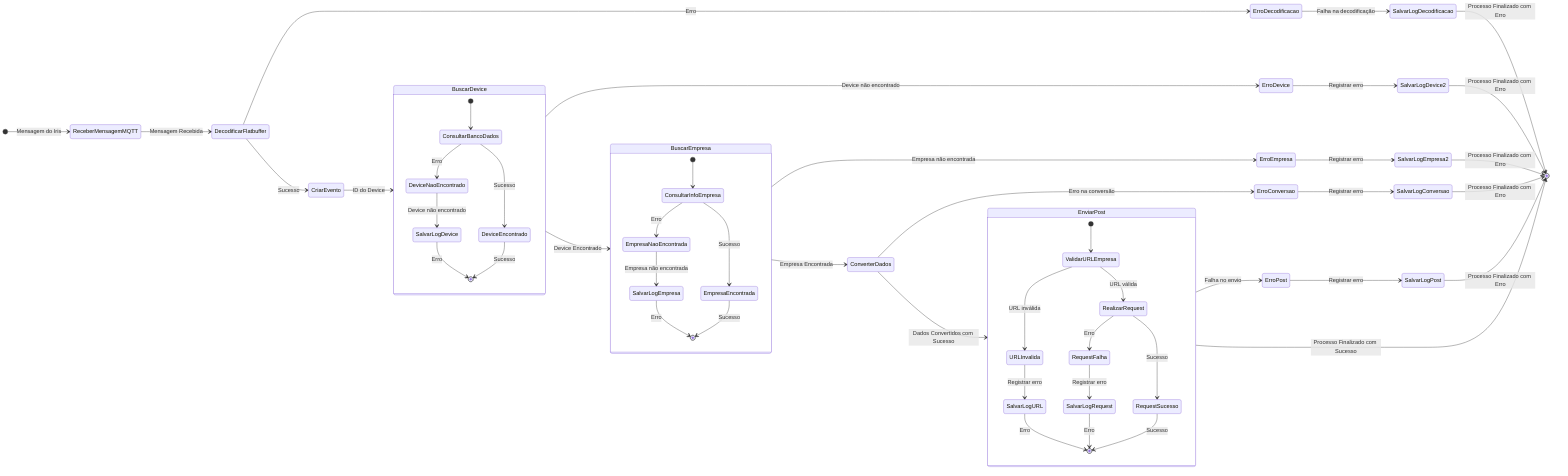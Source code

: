 stateDiagram
  direction LR
  state BuscarDevice {
    direction TB
    [*] --> ConsultarBancoDados
    ConsultarBancoDados --> DeviceEncontrado:Sucesso
    ConsultarBancoDados --> DeviceNaoEncontrado:Erro
    DeviceNaoEncontrado --> SalvarLogDevice:Device não encontrado
    SalvarLogDevice --> [*]:Erro
    DeviceEncontrado --> [*]:Sucesso
[*]    ConsultarBancoDados
    DeviceEncontrado
    DeviceNaoEncontrado
    SalvarLogDevice
[*]  }
  state BuscarEmpresa {
    direction TB
    [*] --> ConsultarInfoEmpresa
    ConsultarInfoEmpresa --> EmpresaEncontrada:Sucesso
    ConsultarInfoEmpresa --> EmpresaNaoEncontrada:Erro
    EmpresaNaoEncontrada --> SalvarLogEmpresa:Empresa não encontrada
    SalvarLogEmpresa --> [*]:Erro
    EmpresaEncontrada --> [*]:Sucesso
[*]    ConsultarInfoEmpresa
    EmpresaEncontrada
    EmpresaNaoEncontrada
    SalvarLogEmpresa
[*]  }
  state EnviarPost {
    direction TB
    [*] --> ValidarURLEmpresa
    ValidarURLEmpresa --> URLInvalida:URL inválida
    URLInvalida --> SalvarLogURL:Registrar erro
    SalvarLogURL --> [*]:Erro
    ValidarURLEmpresa --> RealizarRequest:URL válida
    RealizarRequest --> RequestSucesso:Sucesso
    RealizarRequest --> RequestFalha:Erro
    RequestFalha --> SalvarLogRequest:Registrar erro
    SalvarLogRequest --> [*]:Erro
    RequestSucesso --> [*]:Sucesso
[*]    ValidarURLEmpresa
    URLInvalida
    SalvarLogURL
[*]    RealizarRequest
    RequestSucesso
    RequestFalha
    SalvarLogRequest
  }
  [*] --> ReceberMensagemMQTT:Mensagem do Iris
  ReceberMensagemMQTT --> DecodificarFlatbuffer:Mensagem Recebida
  DecodificarFlatbuffer --> ErroDecodificacao:Erro
  ErroDecodificacao --> SalvarLogDecodificacao:Falha na decodificação
  SalvarLogDecodificacao --> [*]:Processo Finalizado com Erro
  DecodificarFlatbuffer --> CriarEvento:Sucesso
  CriarEvento --> BuscarDevice:ID do Device
  BuscarDevice --> ErroDevice:Device não encontrado
  ErroDevice --> SalvarLogDevice2:Registrar erro
  SalvarLogDevice2 --> [*]:Processo Finalizado com Erro
  BuscarDevice --> BuscarEmpresa:Device Encontrado
  BuscarEmpresa --> ErroEmpresa:Empresa não encontrada
  ErroEmpresa --> SalvarLogEmpresa2:Registrar erro
  SalvarLogEmpresa2 --> [*]:Processo Finalizado com Erro
  BuscarEmpresa --> ConverterDados:Empresa Encontrada
  ConverterDados --> ErroConversao:Erro na conversão
  ErroConversao --> SalvarLogConversao:Registrar erro
  SalvarLogConversao --> [*]:Processo Finalizado com Erro
  ConverterDados --> EnviarPost:Dados Convertidos com Sucesso
  EnviarPost --> ErroPost:Falha no envio
  ErroPost --> SalvarLogPost:Registrar erro
  SalvarLogPost --> [*]:Processo Finalizado com Erro
  EnviarPost --> [*]:Processo Finalizado com Sucesso